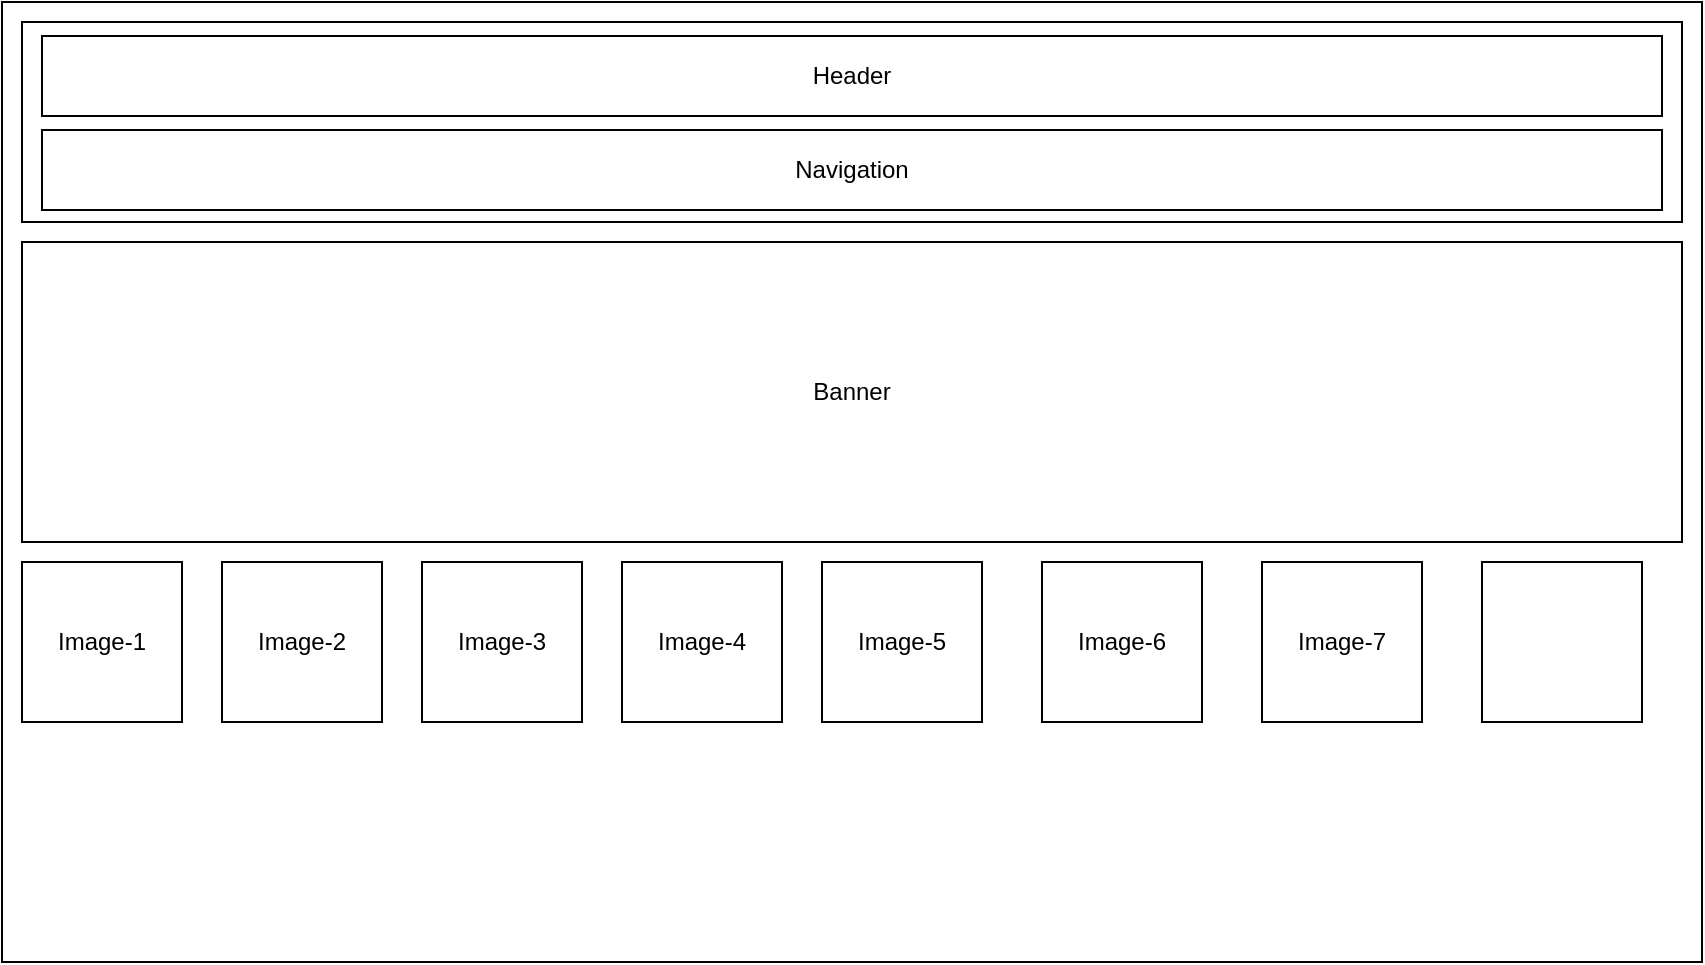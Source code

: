 <mxfile>
    <diagram id="qRfbGabmef0dw63dI8_o" name="Page-1">
        <mxGraphModel dx="844" dy="359" grid="1" gridSize="10" guides="1" tooltips="1" connect="1" arrows="1" fold="1" page="1" pageScale="1" pageWidth="850" pageHeight="1100" math="0" shadow="0">
            <root>
                <mxCell id="0"/>
                <mxCell id="1" parent="0"/>
                <mxCell id="2" value="" style="rounded=0;whiteSpace=wrap;html=1;" vertex="1" parent="1">
                    <mxGeometry width="850" height="480" as="geometry"/>
                </mxCell>
                <mxCell id="3" value="" style="rounded=0;whiteSpace=wrap;html=1;" vertex="1" parent="1">
                    <mxGeometry x="10" y="10" width="830" height="100" as="geometry"/>
                </mxCell>
                <mxCell id="4" value="Header" style="rounded=0;whiteSpace=wrap;html=1;" vertex="1" parent="1">
                    <mxGeometry x="20" y="17" width="810" height="40" as="geometry"/>
                </mxCell>
                <mxCell id="5" value="Navigation" style="rounded=0;whiteSpace=wrap;html=1;" vertex="1" parent="1">
                    <mxGeometry x="20" y="64" width="810" height="40" as="geometry"/>
                </mxCell>
                <mxCell id="6" value="Banner" style="rounded=0;whiteSpace=wrap;html=1;" vertex="1" parent="1">
                    <mxGeometry x="10" y="120" width="830" height="150" as="geometry"/>
                </mxCell>
                <mxCell id="7" value="Image-1" style="rounded=0;whiteSpace=wrap;html=1;" vertex="1" parent="1">
                    <mxGeometry x="10" y="280" width="80" height="80" as="geometry"/>
                </mxCell>
                <mxCell id="8" value="Image-2" style="rounded=0;whiteSpace=wrap;html=1;" vertex="1" parent="1">
                    <mxGeometry x="110" y="280" width="80" height="80" as="geometry"/>
                </mxCell>
                <mxCell id="9" value="Image-3" style="rounded=0;whiteSpace=wrap;html=1;" vertex="1" parent="1">
                    <mxGeometry x="210" y="280" width="80" height="80" as="geometry"/>
                </mxCell>
                <mxCell id="10" value="Image-4" style="rounded=0;whiteSpace=wrap;html=1;" vertex="1" parent="1">
                    <mxGeometry x="310" y="280" width="80" height="80" as="geometry"/>
                </mxCell>
                <mxCell id="11" value="Image-5" style="rounded=0;whiteSpace=wrap;html=1;" vertex="1" parent="1">
                    <mxGeometry x="410" y="280" width="80" height="80" as="geometry"/>
                </mxCell>
                <mxCell id="12" value="Image-6" style="rounded=0;whiteSpace=wrap;html=1;" vertex="1" parent="1">
                    <mxGeometry x="520" y="280" width="80" height="80" as="geometry"/>
                </mxCell>
                <mxCell id="13" value="Image-7" style="rounded=0;whiteSpace=wrap;html=1;" vertex="1" parent="1">
                    <mxGeometry x="630" y="280" width="80" height="80" as="geometry"/>
                </mxCell>
                <mxCell id="14" value="" style="rounded=0;whiteSpace=wrap;html=1;" vertex="1" parent="1">
                    <mxGeometry x="740" y="280" width="80" height="80" as="geometry"/>
                </mxCell>
            </root>
        </mxGraphModel>
    </diagram>
</mxfile>